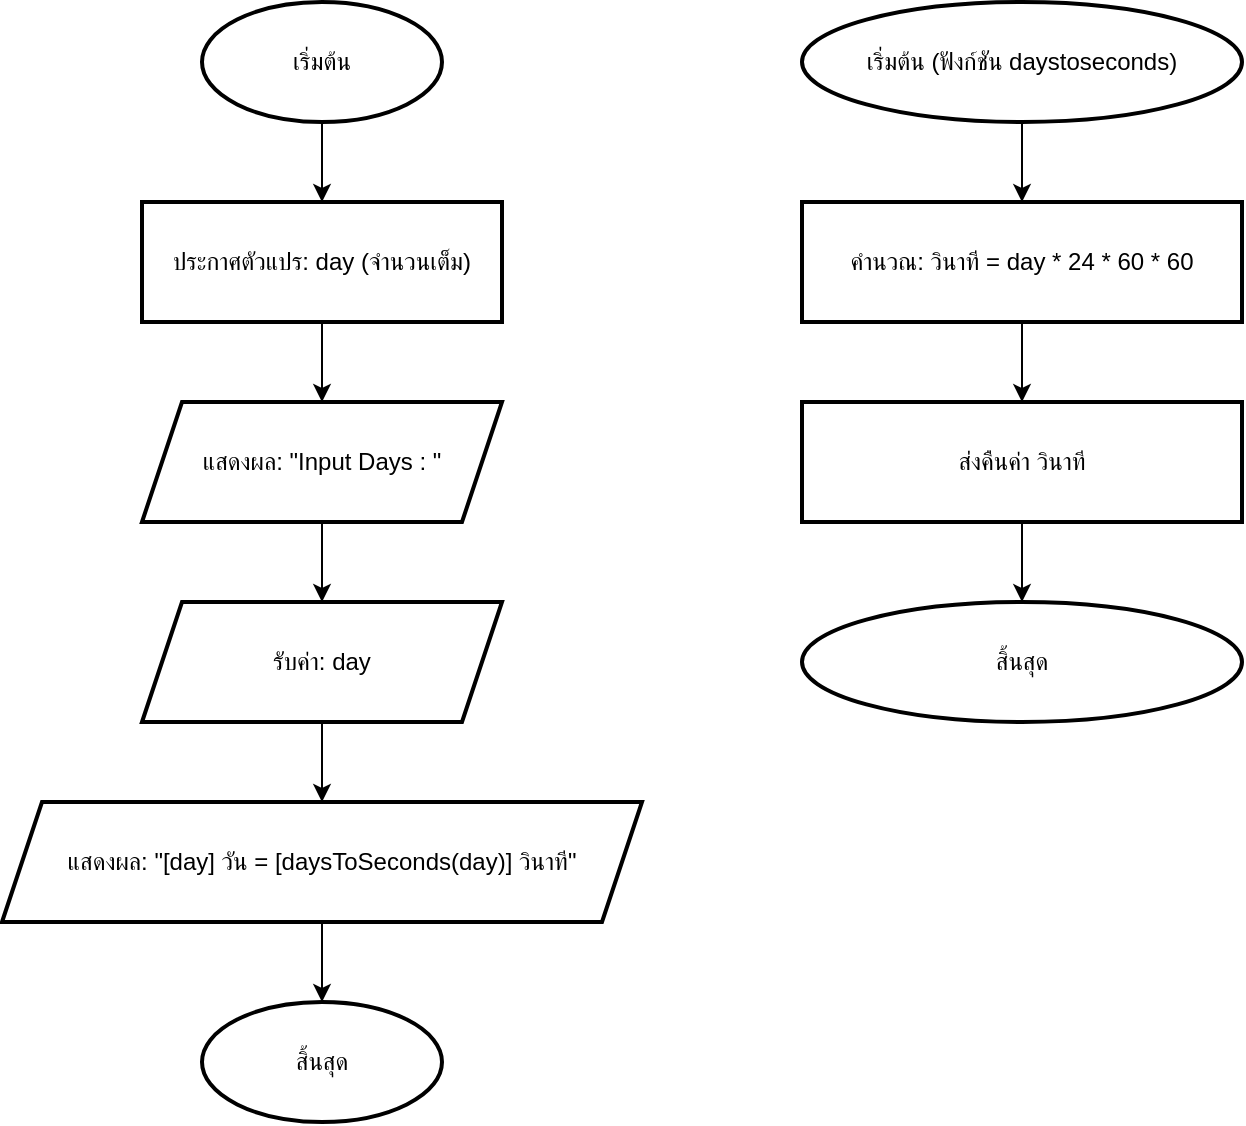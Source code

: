 <mxfile version="28.2.5">
  <diagram id="C5RBs43oDa-KdzZeNtuy" name="Page-1">
    <mxGraphModel dx="3202" dy="1471" grid="1" gridSize="10" guides="1" tooltips="1" connect="1" arrows="1" fold="1" page="1" pageScale="1" pageWidth="827" pageHeight="1169" math="0" shadow="0">
      <root>
        <mxCell id="0" />
        <mxCell id="1" parent="0" />
        <mxCell id="100" value="เริ่มต้น" style="strokeWidth=2;html=1;shape=mxgraph.flowchart.start_1;whiteSpace=wrap;" vertex="1" parent="1">
          <mxGeometry x="-624" y="70" width="120" height="60" as="geometry" />
        </mxCell>
        <mxCell id="E100_101" style="edgeStyle=orthogonalEdgeStyle;rounded=0;orthogonalLoop=1;jettySize=auto;html=1;exitX=0.5;exitY=1;exitDx=0;exitDy=0;entryX=0.5;entryY=0;entryDx=0;entryDy=0;" edge="1" parent="1" source="100" target="101">
          <mxGeometry relative="1" as="geometry" />
        </mxCell>
        <mxCell id="101" value="ประกาศตัวแปร: day (จำนวนเต็ม)" style="whiteSpace=wrap;html=1;strokeWidth=2;" vertex="1" parent="1">
          <mxGeometry x="-654" y="170" width="180" height="60" as="geometry" />
        </mxCell>
        <mxCell id="E101_102" style="edgeStyle=orthogonalEdgeStyle;rounded=0;orthogonalLoop=1;jettySize=auto;html=1;exitX=0.5;exitY=1;exitDx=0;exitDy=0;entryX=0.5;entryY=0;entryDx=0;entryDy=0;" edge="1" parent="1" source="101" target="102">
          <mxGeometry relative="1" as="geometry" />
        </mxCell>
        <mxCell id="102" value="แสดงผล: &quot;Input Days : &quot;" style="shape=parallelogram;perimeter=parallelogramPerimeter;whiteSpace=wrap;html=1;fixedSize=1;strokeWidth=2;" vertex="1" parent="1">
          <mxGeometry x="-654" y="270" width="180" height="60" as="geometry" />
        </mxCell>
        <mxCell id="E102_103" style="edgeStyle=orthogonalEdgeStyle;rounded=0;orthogonalLoop=1;jettySize=auto;html=1;exitX=0.5;exitY=1;exitDx=0;exitDy=0;entryX=0.5;entryY=0;entryDx=0;entryDy=0;" edge="1" parent="1" source="102" target="103">
          <mxGeometry relative="1" as="geometry" />
        </mxCell>
        <mxCell id="103" value="รับค่า: day" style="shape=parallelogram;perimeter=parallelogramPerimeter;whiteSpace=wrap;html=1;fixedSize=1;strokeWidth=2;" vertex="1" parent="1">
          <mxGeometry x="-654" y="370" width="180" height="60" as="geometry" />
        </mxCell>
        <mxCell id="E103_104" style="edgeStyle=orthogonalEdgeStyle;rounded=0;orthogonalLoop=1;jettySize=auto;html=1;exitX=0.5;exitY=1;exitDx=0;exitDy=0;entryX=0.5;entryY=0;entryDx=0;entryDy=0;" edge="1" parent="1" source="103" target="104">
          <mxGeometry relative="1" as="geometry" />
        </mxCell>
        <mxCell id="104" value="แสดงผล: &quot;[day] วัน = [daysToSeconds(day)] วินาที&quot;" style="shape=parallelogram;perimeter=parallelogramPerimeter;whiteSpace=wrap;html=1;fixedSize=1;strokeWidth=2;" vertex="1" parent="1">
          <mxGeometry x="-724" y="470" width="320" height="60" as="geometry" />
        </mxCell>
        <mxCell id="E104_105" style="edgeStyle=orthogonalEdgeStyle;rounded=0;orthogonalLoop=1;jettySize=auto;html=1;exitX=0.5;exitY=1;exitDx=0;exitDy=0;entryX=0.5;entryY=0;entryDx=0;entryDy=0;" edge="1" parent="1" source="104" target="105">
          <mxGeometry relative="1" as="geometry" />
        </mxCell>
        <mxCell id="105" value="สิ้นสุด" style="strokeWidth=2;html=1;shape=mxgraph.flowchart.start_1;whiteSpace=wrap;" vertex="1" parent="1">
          <mxGeometry x="-624" y="570" width="120" height="60" as="geometry" />
        </mxCell>
        <mxCell id="200" value="เริ่มต้น (ฟังก์ชัน daystoseconds)" style="strokeWidth=2;html=1;shape=mxgraph.flowchart.start_1;whiteSpace=wrap;" vertex="1" parent="1">
          <mxGeometry x="-324" y="70" width="220" height="60" as="geometry" />
        </mxCell>
        <mxCell id="E200_201" style="edgeStyle=orthogonalEdgeStyle;rounded=0;orthogonalLoop=1;jettySize=auto;html=1;exitX=0.5;exitY=1;exitDx=0;exitDy=0;entryX=0.5;entryY=0;entryDx=0;entryDy=0;" edge="1" parent="1" source="200" target="201">
          <mxGeometry relative="1" as="geometry" />
        </mxCell>
        <mxCell id="201" value="คำนวณ: วินาที = day * 24 * 60 * 60" style="whiteSpace=wrap;html=1;strokeWidth=2;" vertex="1" parent="1">
          <mxGeometry x="-324" y="170" width="220" height="60" as="geometry" />
        </mxCell>
        <mxCell id="E201_202" style="edgeStyle=orthogonalEdgeStyle;rounded=0;orthogonalLoop=1;jettySize=auto;html=1;exitX=0.5;exitY=1;exitDx=0;exitDy=0;entryX=0.5;entryY=0;entryDx=0;entryDy=0;" edge="1" parent="1" source="201" target="202">
          <mxGeometry relative="1" as="geometry" />
        </mxCell>
        <mxCell id="202" value="ส่งคืนค่า วินาที" style="whiteSpace=wrap;html=1;strokeWidth=2;" vertex="1" parent="1">
          <mxGeometry x="-324" y="270" width="220" height="60" as="geometry" />
        </mxCell>
        <mxCell id="E202_203" style="edgeStyle=orthogonalEdgeStyle;rounded=0;orthogonalLoop=1;jettySize=auto;html=1;exitX=0.5;exitY=1;exitDx=0;exitDy=0;entryX=0.5;entryY=0;entryDx=0;entryDy=0;" edge="1" parent="1" source="202" target="203">
          <mxGeometry relative="1" as="geometry" />
        </mxCell>
        <mxCell id="203" value="สิ้นสุด" style="strokeWidth=2;html=1;shape=mxgraph.flowchart.start_1;whiteSpace=wrap;" vertex="1" parent="1">
          <mxGeometry x="-324" y="370" width="220" height="60" as="geometry" />
        </mxCell>
      </root>
    </mxGraphModel>
  </diagram>
</mxfile>
